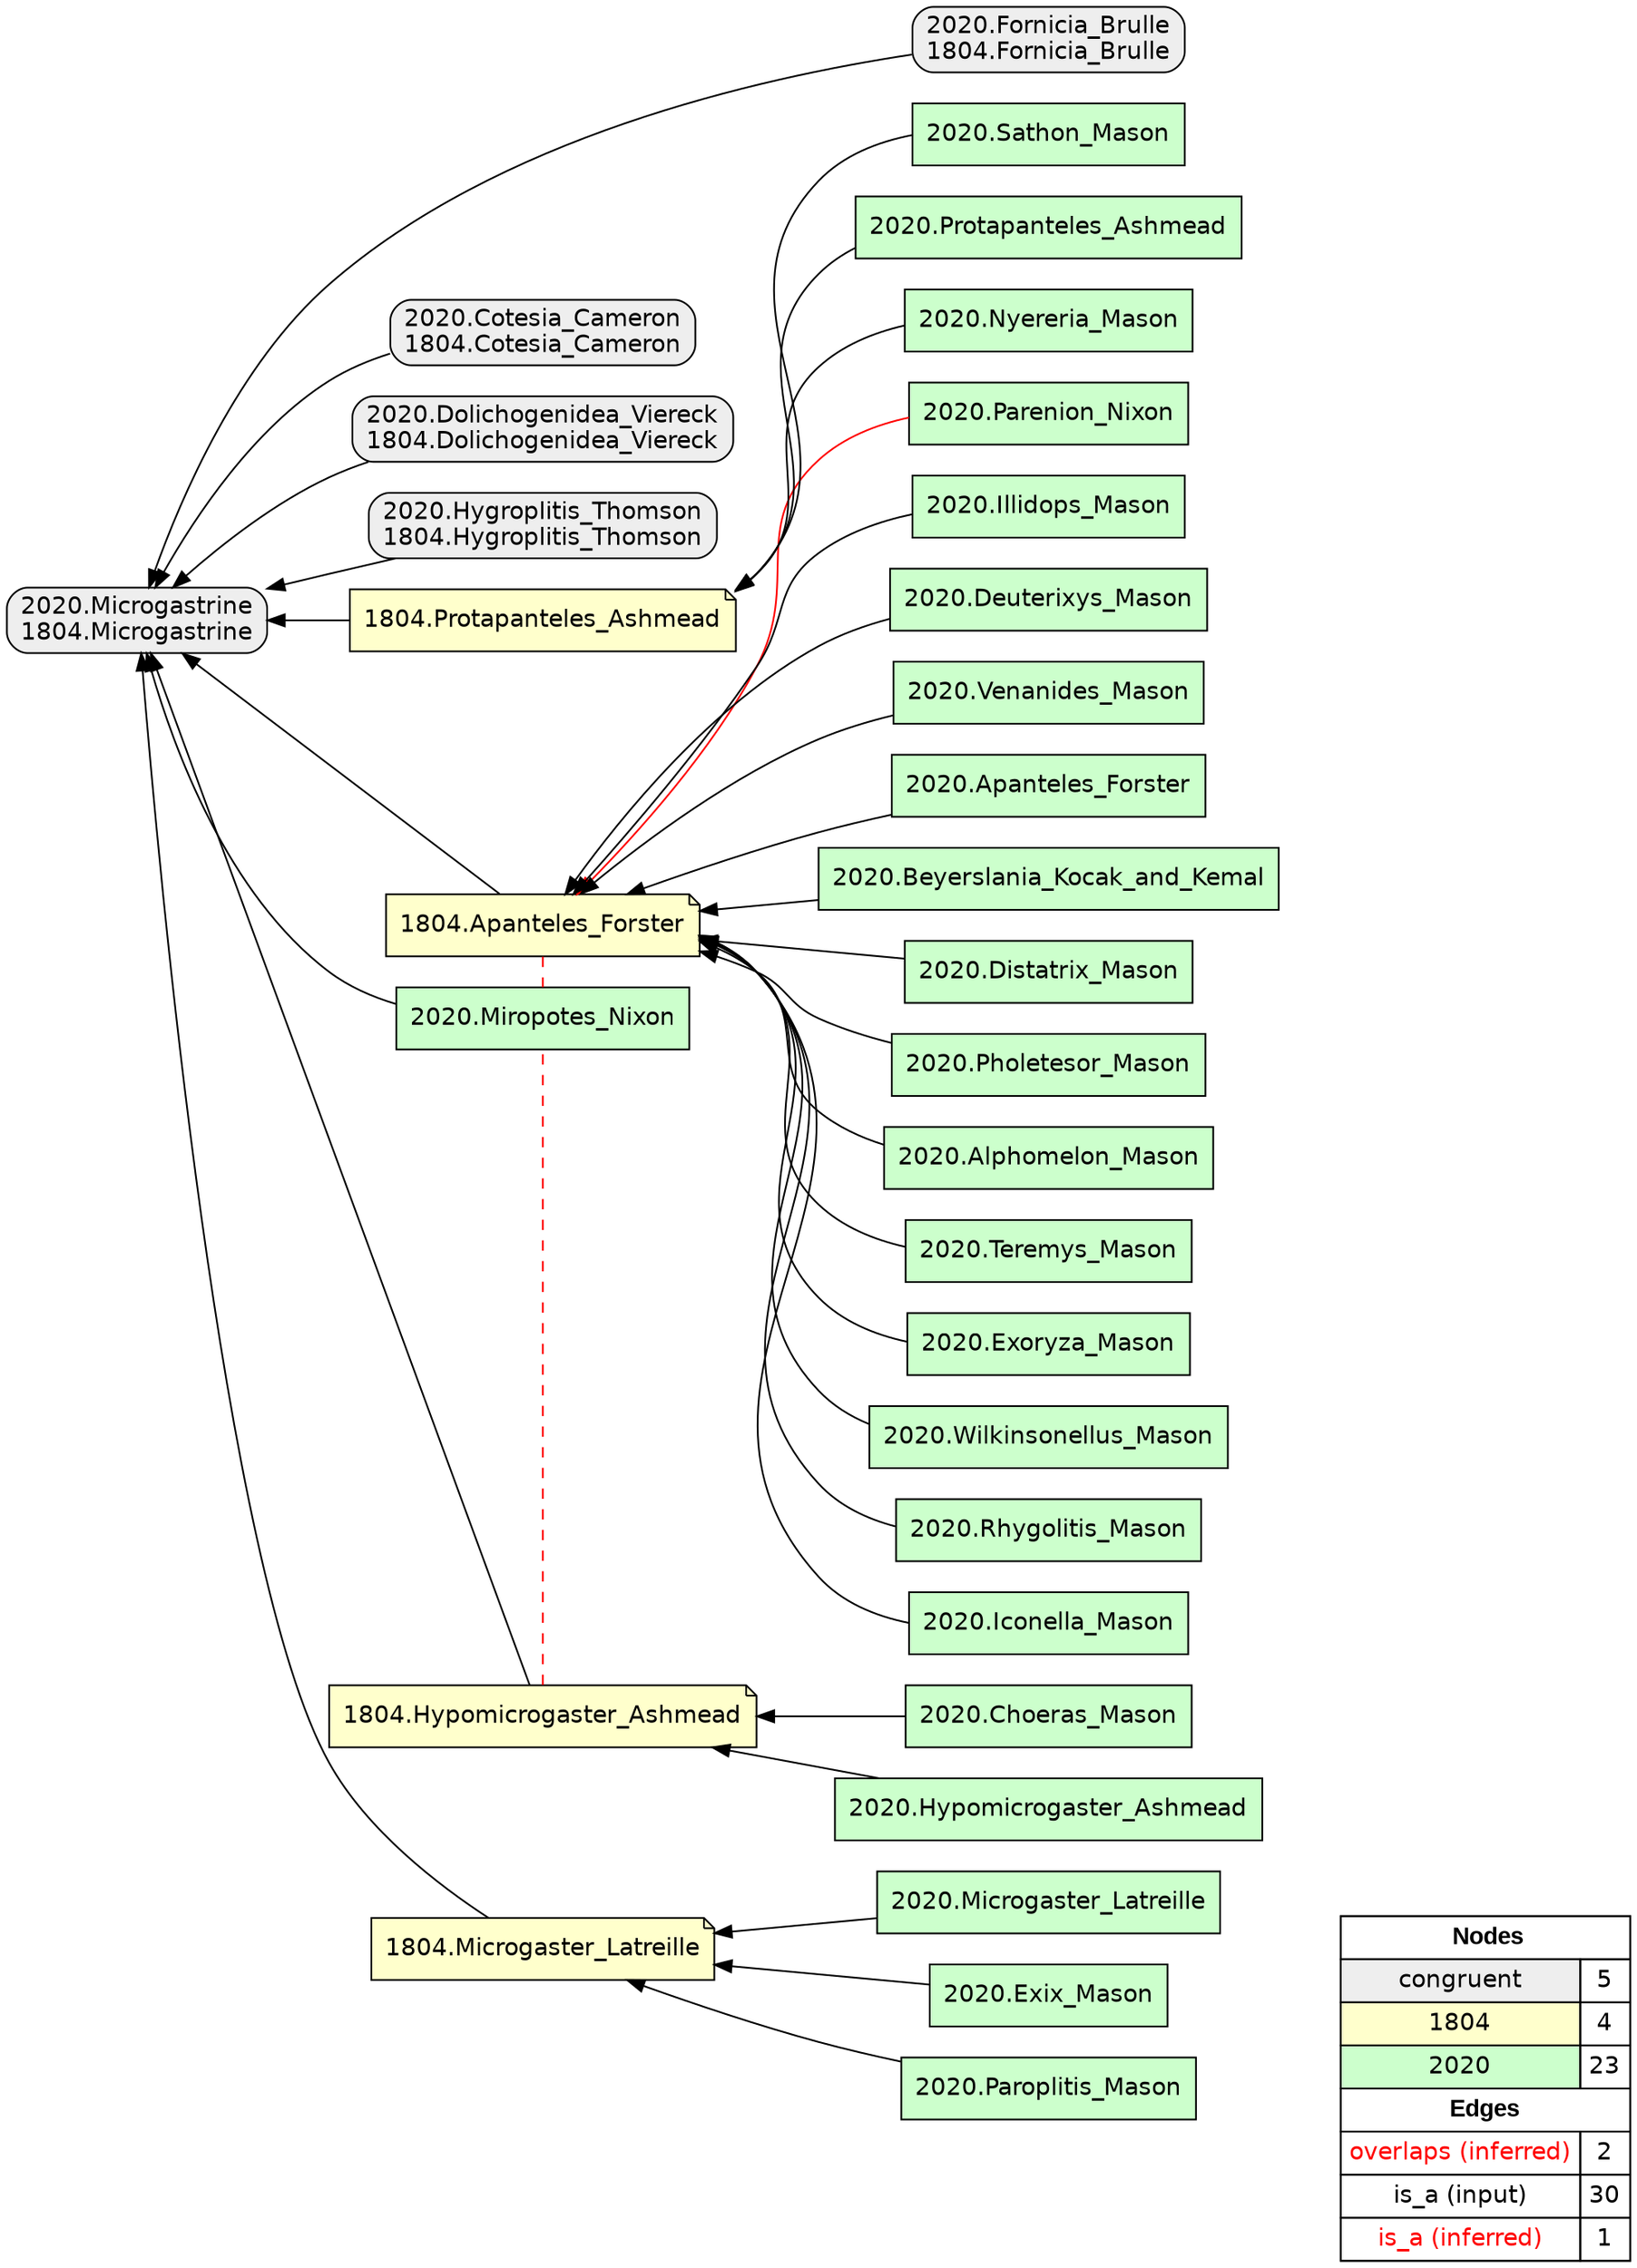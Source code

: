 digraph{
rankdir=RL
node[shape=box style="filled,rounded" fillcolor="#EEEEEE" fontname="helvetica"] 
"2020.Fornicia_Brulle\n1804.Fornicia_Brulle"
"2020.Cotesia_Cameron\n1804.Cotesia_Cameron"
"2020.Microgastrine\n1804.Microgastrine"
"2020.Dolichogenidea_Viereck\n1804.Dolichogenidea_Viereck"
"2020.Hygroplitis_Thomson\n1804.Hygroplitis_Thomson"
node[shape=note style=filled fillcolor="#FFFFCC" fontname="helvetica"] 
"1804.Protapanteles_Ashmead"
"1804.Apanteles_Forster"
"1804.Hypomicrogaster_Ashmead"
"1804.Microgaster_Latreille"
node[shape=box style=filled fillcolor="#CCFFCC" fontname="helvetica"] 
"2020.Parenion_Nixon"
"2020.Microgaster_Latreille"
"2020.Illidops_Mason"
"2020.Choeras_Mason"
"2020.Sathon_Mason"
"2020.Deuterixys_Mason"
"2020.Venanides_Mason"
"2020.Apanteles_Forster"
"2020.Beyerslania_Kocak_and_Kemal"
"2020.Distatrix_Mason"
"2020.Hypomicrogaster_Ashmead"
"2020.Exix_Mason"
"2020.Pholetesor_Mason"
"2020.Alphomelon_Mason"
"2020.Teremys_Mason"
"2020.Exoryza_Mason"
"2020.Miropotes_Nixon"
"2020.Protapanteles_Ashmead"
"2020.Paroplitis_Mason"
"2020.Nyereria_Mason"
"2020.Wilkinsonellus_Mason"
"2020.Rhygolitis_Mason"
"2020.Iconella_Mason"
edge[arrowhead=none style=dashed color="#FF0000" constraint=false penwidth=1]
"1804.Hypomicrogaster_Ashmead" -> "2020.Miropotes_Nixon"
"1804.Apanteles_Forster" -> "2020.Miropotes_Nixon"
edge[arrowhead=normal style=dotted color="#000000" constraint=true penwidth=1]
edge[arrowhead=normal style=solid color="#000000" constraint=true penwidth=1]
"2020.Paroplitis_Mason" -> "1804.Microgaster_Latreille"
"2020.Dolichogenidea_Viereck\n1804.Dolichogenidea_Viereck" -> "2020.Microgastrine\n1804.Microgastrine"
"1804.Apanteles_Forster" -> "2020.Microgastrine\n1804.Microgastrine"
"2020.Rhygolitis_Mason" -> "1804.Apanteles_Forster"
"2020.Cotesia_Cameron\n1804.Cotesia_Cameron" -> "2020.Microgastrine\n1804.Microgastrine"
"2020.Illidops_Mason" -> "1804.Apanteles_Forster"
"1804.Protapanteles_Ashmead" -> "2020.Microgastrine\n1804.Microgastrine"
"2020.Wilkinsonellus_Mason" -> "1804.Apanteles_Forster"
"2020.Apanteles_Forster" -> "1804.Apanteles_Forster"
"2020.Protapanteles_Ashmead" -> "1804.Protapanteles_Ashmead"
"2020.Beyerslania_Kocak_and_Kemal" -> "1804.Apanteles_Forster"
"2020.Teremys_Mason" -> "1804.Apanteles_Forster"
"2020.Alphomelon_Mason" -> "1804.Apanteles_Forster"
"2020.Choeras_Mason" -> "1804.Hypomicrogaster_Ashmead"
"1804.Microgaster_Latreille" -> "2020.Microgastrine\n1804.Microgastrine"
"2020.Exoryza_Mason" -> "1804.Apanteles_Forster"
"2020.Miropotes_Nixon" -> "2020.Microgastrine\n1804.Microgastrine"
"2020.Distatrix_Mason" -> "1804.Apanteles_Forster"
"2020.Fornicia_Brulle\n1804.Fornicia_Brulle" -> "2020.Microgastrine\n1804.Microgastrine"
"1804.Hypomicrogaster_Ashmead" -> "2020.Microgastrine\n1804.Microgastrine"
"2020.Microgaster_Latreille" -> "1804.Microgaster_Latreille"
"2020.Iconella_Mason" -> "1804.Apanteles_Forster"
"2020.Exix_Mason" -> "1804.Microgaster_Latreille"
"2020.Deuterixys_Mason" -> "1804.Apanteles_Forster"
"2020.Hypomicrogaster_Ashmead" -> "1804.Hypomicrogaster_Ashmead"
"2020.Nyereria_Mason" -> "1804.Protapanteles_Ashmead"
"2020.Sathon_Mason" -> "1804.Protapanteles_Ashmead"
"2020.Pholetesor_Mason" -> "1804.Apanteles_Forster"
"2020.Hygroplitis_Thomson\n1804.Hygroplitis_Thomson" -> "2020.Microgastrine\n1804.Microgastrine"
"2020.Venanides_Mason" -> "1804.Apanteles_Forster"
edge[arrowhead=normal style=solid color="#FF0000" constraint=true penwidth=1]
"2020.Parenion_Nixon" -> "1804.Apanteles_Forster"
node[shape=box] 
{rank=source Legend [fillcolor= white margin=0 label=< 
 <TABLE BORDER="0" CELLBORDER="1" CELLSPACING="0" CELLPADDING="4"> 
<TR> <TD COLSPAN="2"><font face="Arial Black"> Nodes</font></TD> </TR> 
<TR> 
 <TD bgcolor="#EEEEEE" fontname="helvetica">congruent</TD> 
 <TD>5</TD> 
 </TR> 
<TR> 
 <TD bgcolor="#FFFFCC" fontname="helvetica">1804</TD> 
 <TD>4</TD> 
 </TR> 
<TR> 
 <TD bgcolor="#CCFFCC" fontname="helvetica">2020</TD> 
 <TD>23</TD> 
 </TR> 
<TR> <TD COLSPAN="2"><font face = "Arial Black"> Edges </font></TD> </TR> 
<TR> 
 <TD><font color ="#FF0000">overlaps (inferred)</font></TD><TD>2</TD>
</TR>
<TR> 
 <TD><font color ="#000000">is_a (input)</font></TD><TD>30</TD>
</TR>
<TR> 
 <TD><font color ="#FF0000">is_a (inferred)</font></TD><TD>1</TD>
</TR>
</TABLE> 
 >] } 
}